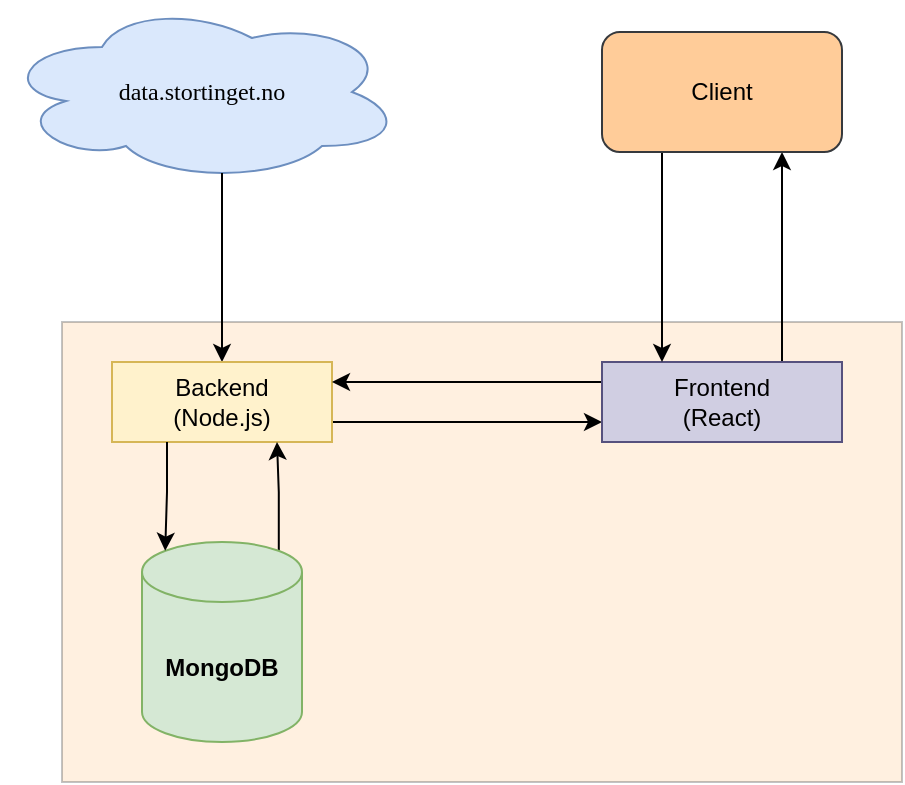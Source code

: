 <mxfile version="22.0.4" type="device">
  <diagram id="C5RBs43oDa-KdzZeNtuy" name="Page-1">
    <mxGraphModel dx="1434" dy="750" grid="1" gridSize="10" guides="1" tooltips="1" connect="1" arrows="1" fold="1" page="1" pageScale="1" pageWidth="827" pageHeight="1169" math="0" shadow="0">
      <root>
        <mxCell id="WIyWlLk6GJQsqaUBKTNV-0" />
        <mxCell id="WIyWlLk6GJQsqaUBKTNV-1" parent="WIyWlLk6GJQsqaUBKTNV-0" />
        <mxCell id="KG_osiVOT5841G34k3Lr-22" value="" style="rounded=0;whiteSpace=wrap;html=1;fillColor=#ffcc99;opacity=30;strokeColor=#36393d;" vertex="1" parent="WIyWlLk6GJQsqaUBKTNV-1">
          <mxGeometry x="130" y="260" width="420" height="230" as="geometry" />
        </mxCell>
        <mxCell id="KG_osiVOT5841G34k3Lr-0" value="&lt;font style=&quot;&quot; face=&quot;Lucida Console&quot;&gt;data.stortinget.no&lt;/font&gt;" style="ellipse;shape=cloud;whiteSpace=wrap;html=1;fillColor=#dae8fc;strokeColor=#6c8ebf;" vertex="1" parent="WIyWlLk6GJQsqaUBKTNV-1">
          <mxGeometry x="100" y="100" width="200" height="90" as="geometry" />
        </mxCell>
        <mxCell id="KG_osiVOT5841G34k3Lr-1" value="" style="endArrow=classic;html=1;rounded=0;exitX=0.55;exitY=0.95;exitDx=0;exitDy=0;exitPerimeter=0;entryX=0.5;entryY=0;entryDx=0;entryDy=0;" edge="1" parent="WIyWlLk6GJQsqaUBKTNV-1" source="KG_osiVOT5841G34k3Lr-0" target="KG_osiVOT5841G34k3Lr-3">
          <mxGeometry width="50" height="50" relative="1" as="geometry">
            <mxPoint x="420" y="460" as="sourcePoint" />
            <mxPoint x="210" y="300" as="targetPoint" />
          </mxGeometry>
        </mxCell>
        <mxCell id="KG_osiVOT5841G34k3Lr-18" style="edgeStyle=orthogonalEdgeStyle;rounded=0;orthogonalLoop=1;jettySize=auto;html=1;exitX=1;exitY=0.75;exitDx=0;exitDy=0;entryX=0;entryY=0.75;entryDx=0;entryDy=0;" edge="1" parent="WIyWlLk6GJQsqaUBKTNV-1" source="KG_osiVOT5841G34k3Lr-3" target="KG_osiVOT5841G34k3Lr-15">
          <mxGeometry relative="1" as="geometry" />
        </mxCell>
        <mxCell id="KG_osiVOT5841G34k3Lr-3" value="Backend&lt;br&gt;(Node.js)" style="rounded=0;whiteSpace=wrap;html=1;fillColor=#fff2cc;strokeColor=#d6b656;" vertex="1" parent="WIyWlLk6GJQsqaUBKTNV-1">
          <mxGeometry x="155" y="280" width="110" height="40" as="geometry" />
        </mxCell>
        <mxCell id="KG_osiVOT5841G34k3Lr-14" style="edgeStyle=orthogonalEdgeStyle;rounded=0;orthogonalLoop=1;jettySize=auto;html=1;exitX=0.855;exitY=0;exitDx=0;exitDy=4.35;exitPerimeter=0;entryX=0.75;entryY=1;entryDx=0;entryDy=0;" edge="1" parent="WIyWlLk6GJQsqaUBKTNV-1" source="KG_osiVOT5841G34k3Lr-5" target="KG_osiVOT5841G34k3Lr-3">
          <mxGeometry relative="1" as="geometry" />
        </mxCell>
        <mxCell id="KG_osiVOT5841G34k3Lr-5" value="&lt;b&gt;MongoDB&lt;/b&gt;" style="shape=cylinder3;whiteSpace=wrap;html=1;boundedLbl=1;backgroundOutline=1;size=15;fillColor=#d5e8d4;strokeColor=#82b366;" vertex="1" parent="WIyWlLk6GJQsqaUBKTNV-1">
          <mxGeometry x="170" y="370" width="80" height="100" as="geometry" />
        </mxCell>
        <mxCell id="KG_osiVOT5841G34k3Lr-13" style="edgeStyle=orthogonalEdgeStyle;rounded=0;orthogonalLoop=1;jettySize=auto;html=1;exitX=0.25;exitY=1;exitDx=0;exitDy=0;entryX=0.145;entryY=0;entryDx=0;entryDy=4.35;entryPerimeter=0;" edge="1" parent="WIyWlLk6GJQsqaUBKTNV-1" source="KG_osiVOT5841G34k3Lr-3" target="KG_osiVOT5841G34k3Lr-5">
          <mxGeometry relative="1" as="geometry" />
        </mxCell>
        <mxCell id="KG_osiVOT5841G34k3Lr-17" style="edgeStyle=orthogonalEdgeStyle;rounded=0;orthogonalLoop=1;jettySize=auto;html=1;exitX=0;exitY=0.25;exitDx=0;exitDy=0;entryX=1;entryY=0.25;entryDx=0;entryDy=0;" edge="1" parent="WIyWlLk6GJQsqaUBKTNV-1" source="KG_osiVOT5841G34k3Lr-15" target="KG_osiVOT5841G34k3Lr-3">
          <mxGeometry relative="1" as="geometry" />
        </mxCell>
        <mxCell id="KG_osiVOT5841G34k3Lr-21" style="edgeStyle=orthogonalEdgeStyle;rounded=0;orthogonalLoop=1;jettySize=auto;html=1;exitX=0.75;exitY=0;exitDx=0;exitDy=0;entryX=0.75;entryY=1;entryDx=0;entryDy=0;" edge="1" parent="WIyWlLk6GJQsqaUBKTNV-1" source="KG_osiVOT5841G34k3Lr-15" target="KG_osiVOT5841G34k3Lr-19">
          <mxGeometry relative="1" as="geometry" />
        </mxCell>
        <mxCell id="KG_osiVOT5841G34k3Lr-15" value="Frontend &lt;br&gt;(React)" style="rounded=0;whiteSpace=wrap;html=1;fillColor=#d0cee2;strokeColor=#56517e;" vertex="1" parent="WIyWlLk6GJQsqaUBKTNV-1">
          <mxGeometry x="400" y="280" width="120" height="40" as="geometry" />
        </mxCell>
        <mxCell id="KG_osiVOT5841G34k3Lr-20" style="edgeStyle=orthogonalEdgeStyle;rounded=0;orthogonalLoop=1;jettySize=auto;html=1;exitX=0.25;exitY=1;exitDx=0;exitDy=0;entryX=0.25;entryY=0;entryDx=0;entryDy=0;" edge="1" parent="WIyWlLk6GJQsqaUBKTNV-1" source="KG_osiVOT5841G34k3Lr-19" target="KG_osiVOT5841G34k3Lr-15">
          <mxGeometry relative="1" as="geometry" />
        </mxCell>
        <mxCell id="KG_osiVOT5841G34k3Lr-19" value="Client" style="rounded=1;whiteSpace=wrap;html=1;fillColor=#ffcc99;strokeColor=#36393d;" vertex="1" parent="WIyWlLk6GJQsqaUBKTNV-1">
          <mxGeometry x="400" y="115" width="120" height="60" as="geometry" />
        </mxCell>
      </root>
    </mxGraphModel>
  </diagram>
</mxfile>
